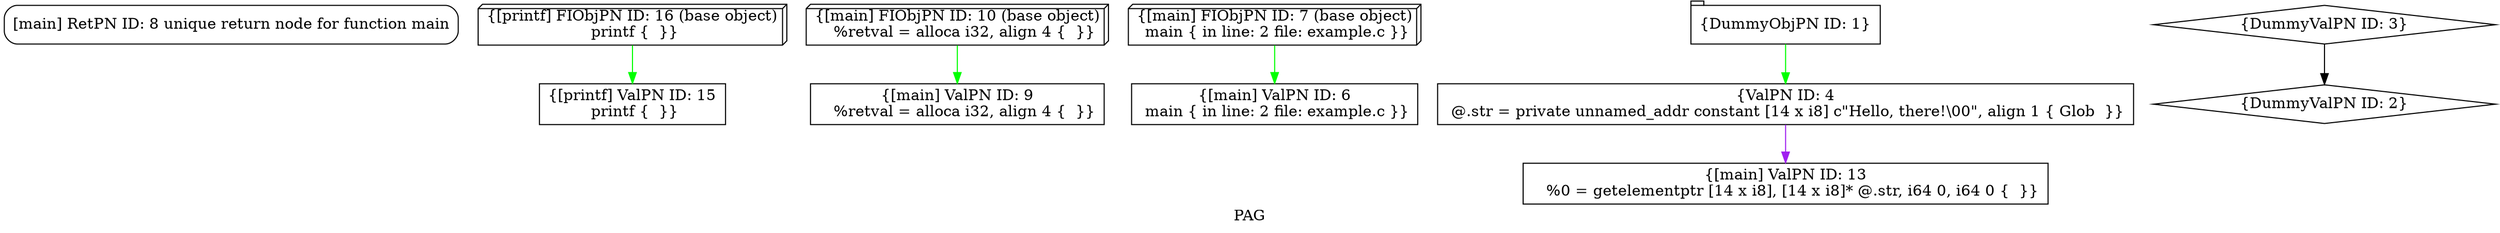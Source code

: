 digraph "PAG" {
	label="PAG";

	Node0x563472e0a9e0 [shape=record,shape=Mrecord,label="{[main] RetPN ID: 8 unique return node for function main}"];
	Node0x563472e0a8b0 [shape=record,shape=box3d,label="{[printf] FIObjPN ID: 16 (base object)\n printf \{  \}}"];
	Node0x563472e0a8b0 -> Node0x563472e09e20[color=green];
	Node0x563472e0a710 [shape=record,shape=box3d,label="{[main] FIObjPN ID: 10 (base object)\n   %retval = alloca i32, align 4 \{  \}}"];
	Node0x563472e0a710 -> Node0x563472e09960[color=green];
	Node0x563472e0a570 [shape=record,shape=box3d,label="{[main] FIObjPN ID: 7 (base object)\n main \{ in line: 2 file: example.c \}}"];
	Node0x563472e0a570 -> Node0x563472e09830[color=green];
	Node0x563472e0a3d0 [shape=record,shape=box,label="{[main] ValPN ID: 13\n   %0 = getelementptr [14 x i8], [14 x i8]* @.str, i64 0, i64 0 \{  \}}"];
	Node0x563472e08e40 [shape=record,shape=tab,label="{DummyObjPN ID: 1}"];
	Node0x563472e08e40 -> Node0x563472e09700[color=green];
	Node0x563472e08f70 [shape=record,shape=diamond,label="{DummyValPN ID: 2}"];
	Node0x563472e09e20 [shape=record,shape=box,label="{[printf] ValPN ID: 15\n printf \{  \}}"];
	Node0x563472e090a0 [shape=record,shape=diamond,label="{DummyValPN ID: 3}"];
	Node0x563472e090a0 -> Node0x563472e08f70[color=black];
	Node0x563472e09700 [shape=record,shape=box,label="{ValPN ID: 4\n @.str = private unnamed_addr constant [14 x i8] c\"Hello, there!\\00\", align 1 \{ Glob  \}}"];
	Node0x563472e09700 -> Node0x563472e0a3d0[color=purple];
	Node0x563472e09830 [shape=record,shape=box,label="{[main] ValPN ID: 6\n main \{ in line: 2 file: example.c \}}"];
	Node0x563472e09960 [shape=record,shape=box,label="{[main] ValPN ID: 9\n   %retval = alloca i32, align 4 \{  \}}"];
}
